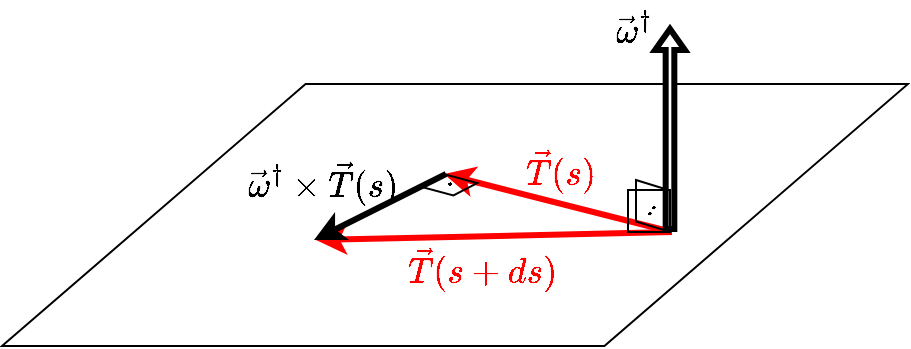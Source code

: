 <mxfile version="28.2.5">
  <diagram name="Page-1" id="U5bMhHxOVTiuiiuViLYi">
    <mxGraphModel dx="557" dy="407" grid="0" gridSize="10" guides="1" tooltips="1" connect="1" arrows="1" fold="1" page="1" pageScale="1" pageWidth="850" pageHeight="1100" math="1" shadow="0">
      <root>
        <mxCell id="0" />
        <mxCell id="1" parent="0" />
        <mxCell id="k8utyObynGav9CogyMUv-12" value="" style="endArrow=classic;html=1;rounded=0;strokeWidth=3;strokeColor=light-dark(#ff0000, #ededed);" parent="1" edge="1">
          <mxGeometry width="50" height="50" relative="1" as="geometry">
            <mxPoint x="541" y="366" as="sourcePoint" />
            <mxPoint x="427" y="337" as="targetPoint" />
          </mxGeometry>
        </mxCell>
        <mxCell id="HC44YjCvrloCn5-RLlEP-7" value="" style="endArrow=classic;html=1;rounded=0;strokeWidth=3;strokeColor=light-dark(#ff0000, #ededed);" edge="1" parent="1">
          <mxGeometry width="50" height="50" relative="1" as="geometry">
            <mxPoint x="541" y="366" as="sourcePoint" />
            <mxPoint x="363" y="370" as="targetPoint" />
          </mxGeometry>
        </mxCell>
        <mxCell id="HC44YjCvrloCn5-RLlEP-4" value="" style="shape=parallelogram;perimeter=parallelogramPerimeter;whiteSpace=wrap;html=1;fixedSize=1;fillColor=none;connectable=0;allowArrows=0;size=151.793;" vertex="1" parent="1">
          <mxGeometry x="206" y="292" width="453" height="131" as="geometry" />
        </mxCell>
        <mxCell id="HC44YjCvrloCn5-RLlEP-1" value="&lt;font style=&quot;color: rgb(255, 0, 0); font-size: 15px;&quot;&gt;$$\vec T(s)$$&lt;/font&gt;" style="text;html=1;align=center;verticalAlign=middle;resizable=0;points=[];autosize=1;strokeColor=none;fillColor=none;connectable=0;allowArrows=0;" vertex="1" parent="1">
          <mxGeometry x="430" y="319" width="109" height="30" as="geometry" />
        </mxCell>
        <mxCell id="HC44YjCvrloCn5-RLlEP-2" value="" style="endArrow=classic;html=1;rounded=0;strokeWidth=3;strokeColor=light-dark(#000000,#EDEDED);" edge="1" parent="1">
          <mxGeometry width="50" height="50" relative="1" as="geometry">
            <mxPoint x="428" y="337" as="sourcePoint" />
            <mxPoint x="362" y="370" as="targetPoint" />
          </mxGeometry>
        </mxCell>
        <mxCell id="HC44YjCvrloCn5-RLlEP-3" value="&lt;font style=&quot;font-size: 15px; color: rgb(0, 0, 0);&quot;&gt;$$\vec \omega^\dagger \times \vec T(s)$$&lt;/font&gt;" style="text;html=1;align=center;verticalAlign=middle;resizable=0;points=[];autosize=1;strokeColor=none;fillColor=none;connectable=0;allowArrows=0;" vertex="1" parent="1">
          <mxGeometry x="217" y="325" width="297" height="30" as="geometry" />
        </mxCell>
        <mxCell id="HC44YjCvrloCn5-RLlEP-5" value="" style="endArrow=classic;html=1;rounded=0;strokeWidth=3;strokeColor=light-dark(#000000,#EDEDED);shape=flexArrow;width=2.333;endSize=2.5;endWidth=7.556;fillColor=default;gradientColor=none;fillStyle=solid;" edge="1" parent="1">
          <mxGeometry width="50" height="50" relative="1" as="geometry">
            <mxPoint x="540" y="366" as="sourcePoint" />
            <mxPoint x="540" y="263" as="targetPoint" />
          </mxGeometry>
        </mxCell>
        <mxCell id="HC44YjCvrloCn5-RLlEP-6" value="&lt;font style=&quot;font-size: 15px; color: rgb(0, 0, 0);&quot;&gt;$$\vec \omega^\dagger$$&lt;/font&gt;" style="text;html=1;align=center;verticalAlign=middle;resizable=0;points=[];autosize=1;strokeColor=none;fillColor=none;connectable=0;allowArrows=0;" vertex="1" parent="1">
          <mxGeometry x="426" y="250" width="191" height="30" as="geometry" />
        </mxCell>
        <mxCell id="HC44YjCvrloCn5-RLlEP-8" value="&lt;font style=&quot;color: rgb(255, 0, 0); font-size: 15px;&quot;&gt;$$\vec T(s+ds)$$&lt;/font&gt;" style="text;html=1;align=center;verticalAlign=middle;resizable=0;points=[];autosize=1;strokeColor=none;fillColor=none;connectable=0;allowArrows=0;" vertex="1" parent="1">
          <mxGeometry x="378.5" y="368" width="134" height="30" as="geometry" />
        </mxCell>
        <mxCell id="HC44YjCvrloCn5-RLlEP-10" value="$$\cdot$$" style="shape=parallelogram;perimeter=parallelogramPerimeter;whiteSpace=wrap;html=1;fixedSize=1;direction=south;flipH=0;flipV=0;size=5.286;fillColor=none;" vertex="1" parent="1">
          <mxGeometry x="523" y="340" width="17" height="26" as="geometry" />
        </mxCell>
        <mxCell id="HC44YjCvrloCn5-RLlEP-11" value="$$\cdot$$" style="whiteSpace=wrap;html=1;aspect=fixed;fillColor=none;" vertex="1" parent="1">
          <mxGeometry x="519" y="345" width="21" height="21" as="geometry" />
        </mxCell>
        <mxCell id="HC44YjCvrloCn5-RLlEP-12" value="$$\cdot$$" style="shape=parallelogram;perimeter=parallelogramPerimeter;whiteSpace=wrap;html=1;fixedSize=1;direction=south;flipH=0;flipV=0;size=9.925;fillColor=none;rotation=-75;" vertex="1" parent="1">
          <mxGeometry x="425" y="329" width="9" height="26.86" as="geometry" />
        </mxCell>
      </root>
    </mxGraphModel>
  </diagram>
</mxfile>
